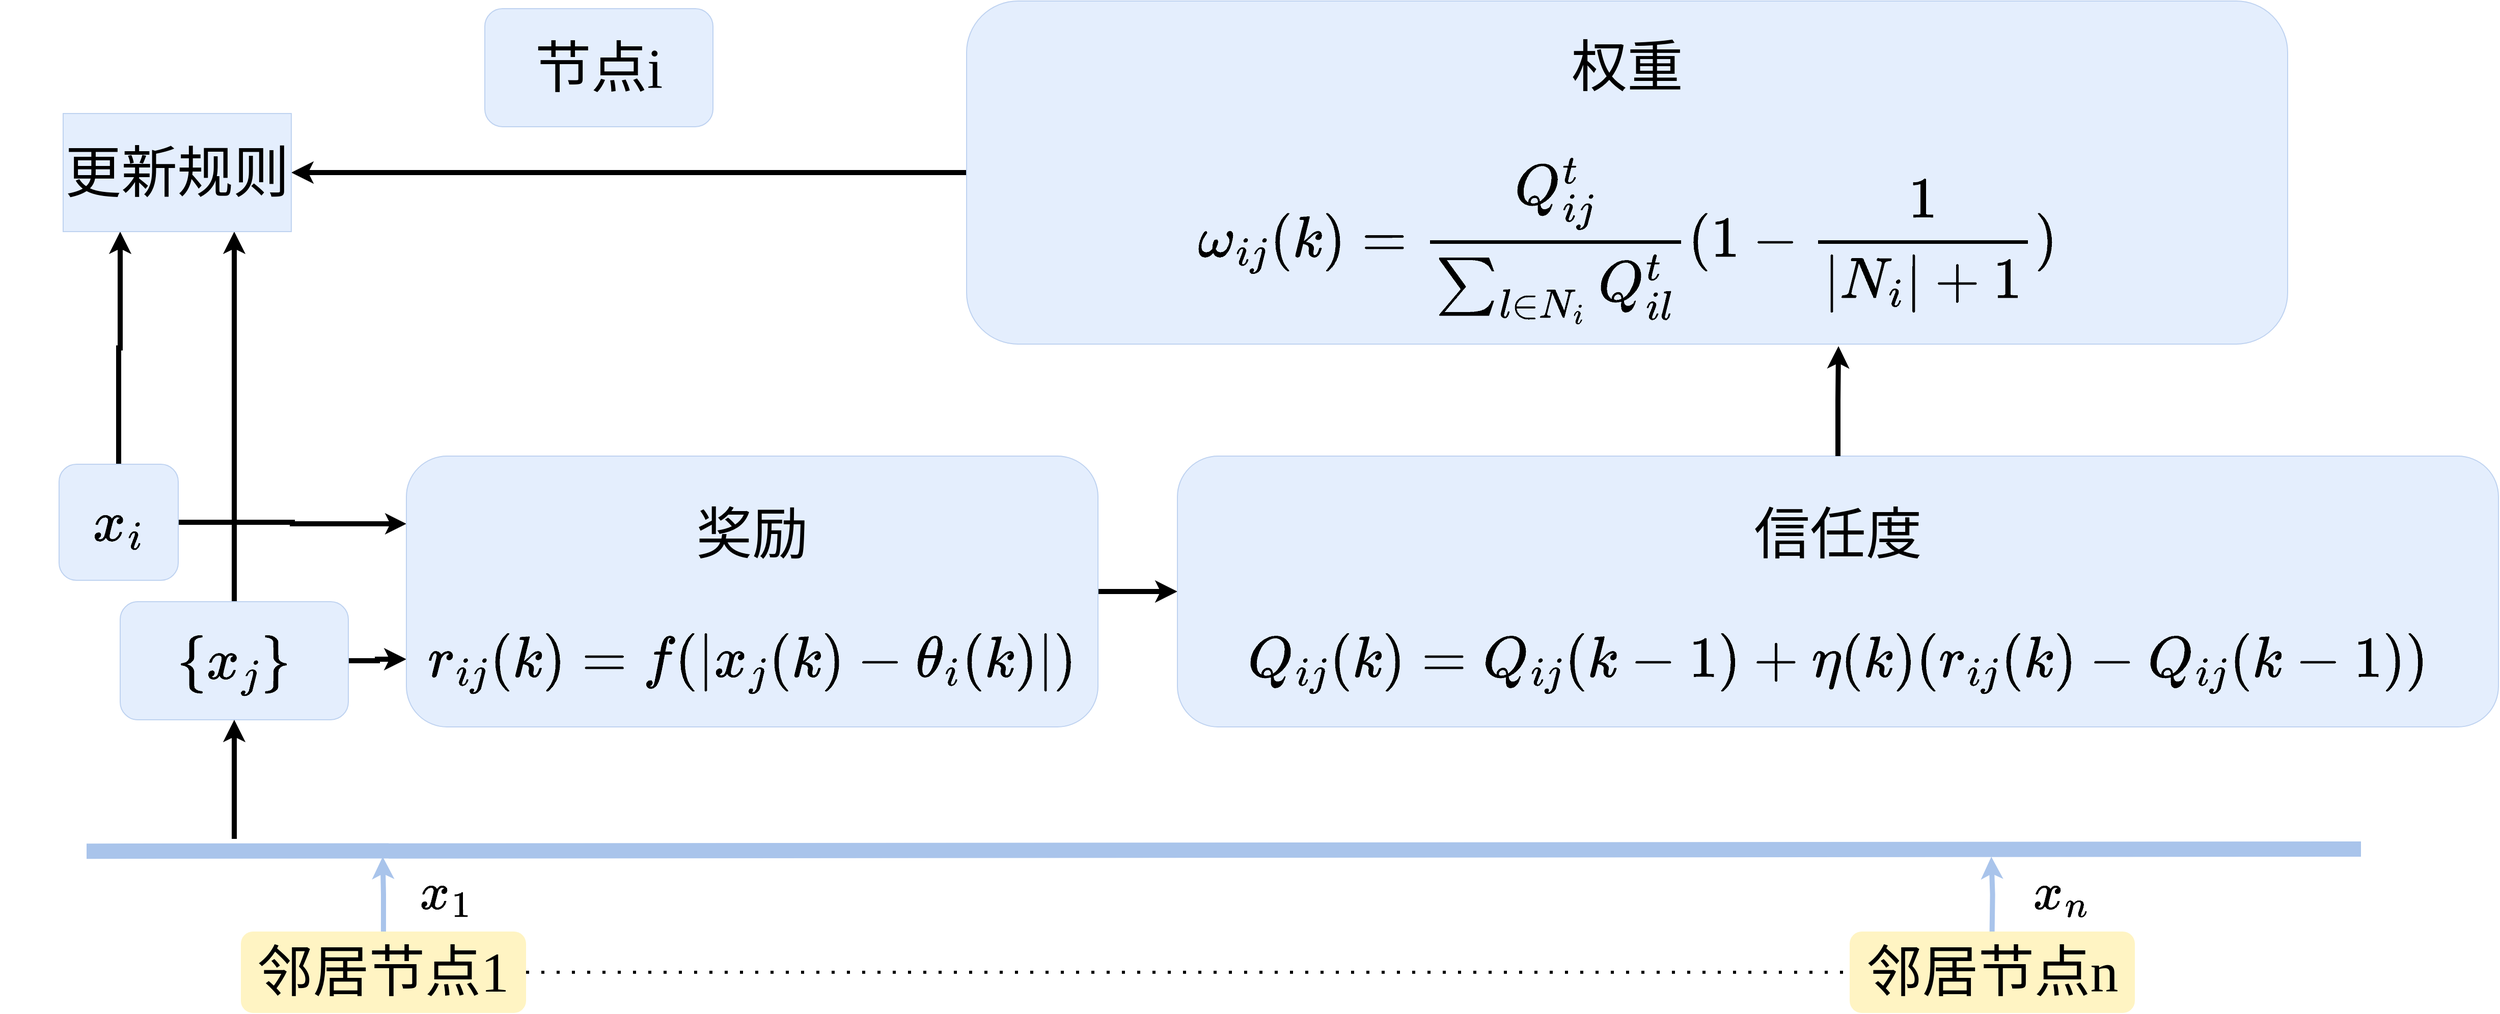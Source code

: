 <mxfile version="26.1.0">
  <diagram name="第 1 页" id="e239SAIvLnN1HkMkRguK">
    <mxGraphModel dx="5425" dy="1996" grid="0" gridSize="10" guides="1" tooltips="1" connect="1" arrows="1" fold="1" page="1" pageScale="1" pageWidth="827" pageHeight="1169" math="1" shadow="0">
      <root>
        <mxCell id="0" />
        <mxCell id="1" parent="0" />
        <mxCell id="fV-NQ48F4rtR7al6jr1f-3" value="" style="endArrow=none;html=1;rounded=0;strokeWidth=15;strokeColor=light-dark(#A9C4EB,#FFFFFF);" edge="1" parent="1">
          <mxGeometry width="50" height="50" relative="1" as="geometry">
            <mxPoint x="-1265" y="1989.09" as="sourcePoint" />
            <mxPoint x="968" y="1987" as="targetPoint" />
          </mxGeometry>
        </mxCell>
        <mxCell id="fV-NQ48F4rtR7al6jr1f-7" style="edgeStyle=orthogonalEdgeStyle;rounded=0;orthogonalLoop=1;jettySize=auto;html=1;exitX=0.5;exitY=0;exitDx=0;exitDy=0;strokeWidth=5;strokeColor=#A9C4EB;" edge="1" parent="1" source="fV-NQ48F4rtR7al6jr1f-4">
          <mxGeometry relative="1" as="geometry">
            <mxPoint x="-974.247" y="1994.545" as="targetPoint" />
          </mxGeometry>
        </mxCell>
        <mxCell id="fV-NQ48F4rtR7al6jr1f-4" value="邻居节点1" style="rounded=1;whiteSpace=wrap;html=1;fontSize=55;fontFamily=楷体;fillColor=light-dark(#FFF4C3,var(--ge-dark-color, #121212));strokeColor=none;" vertex="1" parent="1">
          <mxGeometry x="-1113.52" y="2068" width="280" height="80" as="geometry" />
        </mxCell>
        <mxCell id="fV-NQ48F4rtR7al6jr1f-5" value="邻居节点n" style="rounded=1;whiteSpace=wrap;html=1;fontSize=55;fontFamily=楷体;fillColor=light-dark(#FFF4C3,var(--ge-dark-color, #121212));strokeColor=none;" vertex="1" parent="1">
          <mxGeometry x="466" y="2068" width="280" height="80" as="geometry" />
        </mxCell>
        <mxCell id="fV-NQ48F4rtR7al6jr1f-6" value="" style="endArrow=none;dashed=1;html=1;dashPattern=1 4;strokeWidth=3;rounded=0;exitX=1;exitY=0.5;exitDx=0;exitDy=0;entryX=0;entryY=0.5;entryDx=0;entryDy=0;" edge="1" parent="1" source="fV-NQ48F4rtR7al6jr1f-4" target="fV-NQ48F4rtR7al6jr1f-5">
          <mxGeometry width="50" height="50" relative="1" as="geometry">
            <mxPoint x="-746.52" y="2130" as="sourcePoint" />
            <mxPoint x="-696.52" y="2080" as="targetPoint" />
          </mxGeometry>
        </mxCell>
        <mxCell id="fV-NQ48F4rtR7al6jr1f-8" style="edgeStyle=orthogonalEdgeStyle;rounded=0;orthogonalLoop=1;jettySize=auto;html=1;exitX=0.5;exitY=0;exitDx=0;exitDy=0;strokeWidth=5;strokeColor=#A9C4EB;" edge="1" parent="1">
          <mxGeometry relative="1" as="geometry">
            <mxPoint x="605.093" y="1994.545" as="targetPoint" />
            <mxPoint x="605.82" y="2068" as="sourcePoint" />
          </mxGeometry>
        </mxCell>
        <mxCell id="fV-NQ48F4rtR7al6jr1f-10" value="$$x_1$$" style="rounded=1;whiteSpace=wrap;html=1;fontSize=50;fontFamily=楷体;fillColor=none;strokeColor=none;" vertex="1" parent="1">
          <mxGeometry x="-962.52" y="1988" width="102" height="80" as="geometry" />
        </mxCell>
        <mxCell id="fV-NQ48F4rtR7al6jr1f-11" value="$$x_n$$" style="rounded=1;whiteSpace=wrap;html=1;fontSize=50;fontFamily=楷体;fillColor=none;strokeColor=none;" vertex="1" parent="1">
          <mxGeometry x="623" y="1988" width="102" height="80" as="geometry" />
        </mxCell>
        <mxCell id="fV-NQ48F4rtR7al6jr1f-21" style="edgeStyle=orthogonalEdgeStyle;rounded=0;orthogonalLoop=1;jettySize=auto;html=1;entryX=0.75;entryY=1;entryDx=0;entryDy=0;strokeWidth=5;" edge="1" parent="1" source="fV-NQ48F4rtR7al6jr1f-12" target="fV-NQ48F4rtR7al6jr1f-18">
          <mxGeometry relative="1" as="geometry" />
        </mxCell>
        <mxCell id="fV-NQ48F4rtR7al6jr1f-23" style="edgeStyle=orthogonalEdgeStyle;rounded=0;orthogonalLoop=1;jettySize=auto;html=1;entryX=0;entryY=0.75;entryDx=0;entryDy=0;strokeWidth=5;" edge="1" parent="1" source="fV-NQ48F4rtR7al6jr1f-12" target="fV-NQ48F4rtR7al6jr1f-14">
          <mxGeometry relative="1" as="geometry" />
        </mxCell>
        <mxCell id="fV-NQ48F4rtR7al6jr1f-12" value="$$\{x_j\}$$" style="rounded=1;whiteSpace=wrap;html=1;fontSize=55;fontFamily=楷体;fillColor=light-dark(#E4EEFD,var(--ge-dark-color, #121212));strokeColor=#BED2F0;" vertex="1" parent="1">
          <mxGeometry x="-1232" y="1744" width="224" height="116" as="geometry" />
        </mxCell>
        <mxCell id="fV-NQ48F4rtR7al6jr1f-20" style="edgeStyle=orthogonalEdgeStyle;rounded=0;orthogonalLoop=1;jettySize=auto;html=1;entryX=0.25;entryY=1;entryDx=0;entryDy=0;strokeWidth=5;" edge="1" parent="1" source="fV-NQ48F4rtR7al6jr1f-13" target="fV-NQ48F4rtR7al6jr1f-18">
          <mxGeometry relative="1" as="geometry" />
        </mxCell>
        <mxCell id="fV-NQ48F4rtR7al6jr1f-22" style="edgeStyle=orthogonalEdgeStyle;rounded=0;orthogonalLoop=1;jettySize=auto;html=1;exitX=1;exitY=0.5;exitDx=0;exitDy=0;entryX=0;entryY=0.25;entryDx=0;entryDy=0;endSize=5;strokeWidth=5;" edge="1" parent="1" source="fV-NQ48F4rtR7al6jr1f-13" target="fV-NQ48F4rtR7al6jr1f-14">
          <mxGeometry relative="1" as="geometry" />
        </mxCell>
        <mxCell id="fV-NQ48F4rtR7al6jr1f-13" value="$${x_i}$$" style="rounded=1;whiteSpace=wrap;html=1;fontSize=55;fontFamily=楷体;fillColor=light-dark(#E4EEFD,var(--ge-dark-color, #121212));strokeColor=#BED2F0;" vertex="1" parent="1">
          <mxGeometry x="-1292" y="1609" width="117" height="114" as="geometry" />
        </mxCell>
        <mxCell id="fV-NQ48F4rtR7al6jr1f-24" style="edgeStyle=orthogonalEdgeStyle;rounded=0;orthogonalLoop=1;jettySize=auto;html=1;entryX=0;entryY=0.5;entryDx=0;entryDy=0;strokeWidth=5;" edge="1" parent="1" source="fV-NQ48F4rtR7al6jr1f-14" target="fV-NQ48F4rtR7al6jr1f-15">
          <mxGeometry relative="1" as="geometry" />
        </mxCell>
        <mxCell id="fV-NQ48F4rtR7al6jr1f-14" value="&lt;div&gt;&lt;br&gt;&lt;/div&gt;奖励&lt;div&gt;$$r_{ij}(k)=f(|x_j(k)-\theta_i(k)|)$$&lt;/div&gt;" style="rounded=1;whiteSpace=wrap;html=1;fontSize=55;fontFamily=楷体;fillColor=light-dark(#E4EEFD,var(--ge-dark-color, #121212));strokeColor=#BED2F0;" vertex="1" parent="1">
          <mxGeometry x="-951" y="1601" width="679" height="266" as="geometry" />
        </mxCell>
        <mxCell id="fV-NQ48F4rtR7al6jr1f-15" value="&lt;div&gt;&lt;br&gt;&lt;/div&gt;&lt;div&gt;信任度&lt;/div&gt;$$Q_{ij}(k)=Q_{ij}(k-1)+\eta (k)(r_{ij}(k)-Q_{ij}(k-1))$$" style="rounded=1;whiteSpace=wrap;html=1;fontSize=55;fontFamily=楷体;fillColor=light-dark(#E4EEFD,var(--ge-dark-color, #121212));strokeColor=#BED2F0;" vertex="1" parent="1">
          <mxGeometry x="-194" y="1601" width="1297" height="266" as="geometry" />
        </mxCell>
        <mxCell id="fV-NQ48F4rtR7al6jr1f-19" style="edgeStyle=orthogonalEdgeStyle;rounded=0;orthogonalLoop=1;jettySize=auto;html=1;entryX=1;entryY=0.5;entryDx=0;entryDy=0;strokeWidth=5;" edge="1" parent="1" source="fV-NQ48F4rtR7al6jr1f-16" target="fV-NQ48F4rtR7al6jr1f-18">
          <mxGeometry relative="1" as="geometry" />
        </mxCell>
        <mxCell id="fV-NQ48F4rtR7al6jr1f-16" value="&lt;div&gt;&lt;br&gt;&lt;/div&gt;&lt;div&gt;权重&lt;/div&gt;$$\omega_{ij}(k)=\frac{Q_{ij}^t}{\sum_{l\in N_i}Q_{il}^t}(1-\frac{1}{|N_i|+1})$$" style="rounded=1;whiteSpace=wrap;html=1;fontSize=55;fontFamily=楷体;fillColor=light-dark(#E4EEFD,var(--ge-dark-color, #121212));strokeColor=#BED2F0;" vertex="1" parent="1">
          <mxGeometry x="-401" y="1154" width="1297" height="337" as="geometry" />
        </mxCell>
        <mxCell id="fV-NQ48F4rtR7al6jr1f-17" value="节点i" style="rounded=1;whiteSpace=wrap;html=1;fontSize=55;fontFamily=楷体;fillColor=light-dark(#E4EEFD,var(--ge-dark-color, #121212));strokeColor=#BED2F0;" vertex="1" parent="1">
          <mxGeometry x="-874" y="1161.5" width="224" height="116" as="geometry" />
        </mxCell>
        <mxCell id="fV-NQ48F4rtR7al6jr1f-18" value="更新规则" style="rounded=0;whiteSpace=wrap;html=1;fontSize=55;fontFamily=楷体;fillColor=light-dark(#E4EEFD,var(--ge-dark-color, #121212));strokeColor=#BED2F0;" vertex="1" parent="1">
          <mxGeometry x="-1288" y="1264.5" width="224" height="116" as="geometry" />
        </mxCell>
        <mxCell id="fV-NQ48F4rtR7al6jr1f-25" value="" style="endArrow=classic;html=1;rounded=0;entryX=0.5;entryY=1;entryDx=0;entryDy=0;strokeWidth=5;" edge="1" parent="1" target="fV-NQ48F4rtR7al6jr1f-12">
          <mxGeometry width="50" height="50" relative="1" as="geometry">
            <mxPoint x="-1120" y="1977" as="sourcePoint" />
            <mxPoint x="-1129" y="1910" as="targetPoint" />
          </mxGeometry>
        </mxCell>
        <mxCell id="fV-NQ48F4rtR7al6jr1f-26" style="edgeStyle=orthogonalEdgeStyle;rounded=0;orthogonalLoop=1;jettySize=auto;html=1;entryX=0.66;entryY=1.006;entryDx=0;entryDy=0;entryPerimeter=0;strokeWidth=5;" edge="1" parent="1" source="fV-NQ48F4rtR7al6jr1f-15" target="fV-NQ48F4rtR7al6jr1f-16">
          <mxGeometry relative="1" as="geometry" />
        </mxCell>
      </root>
    </mxGraphModel>
  </diagram>
</mxfile>
